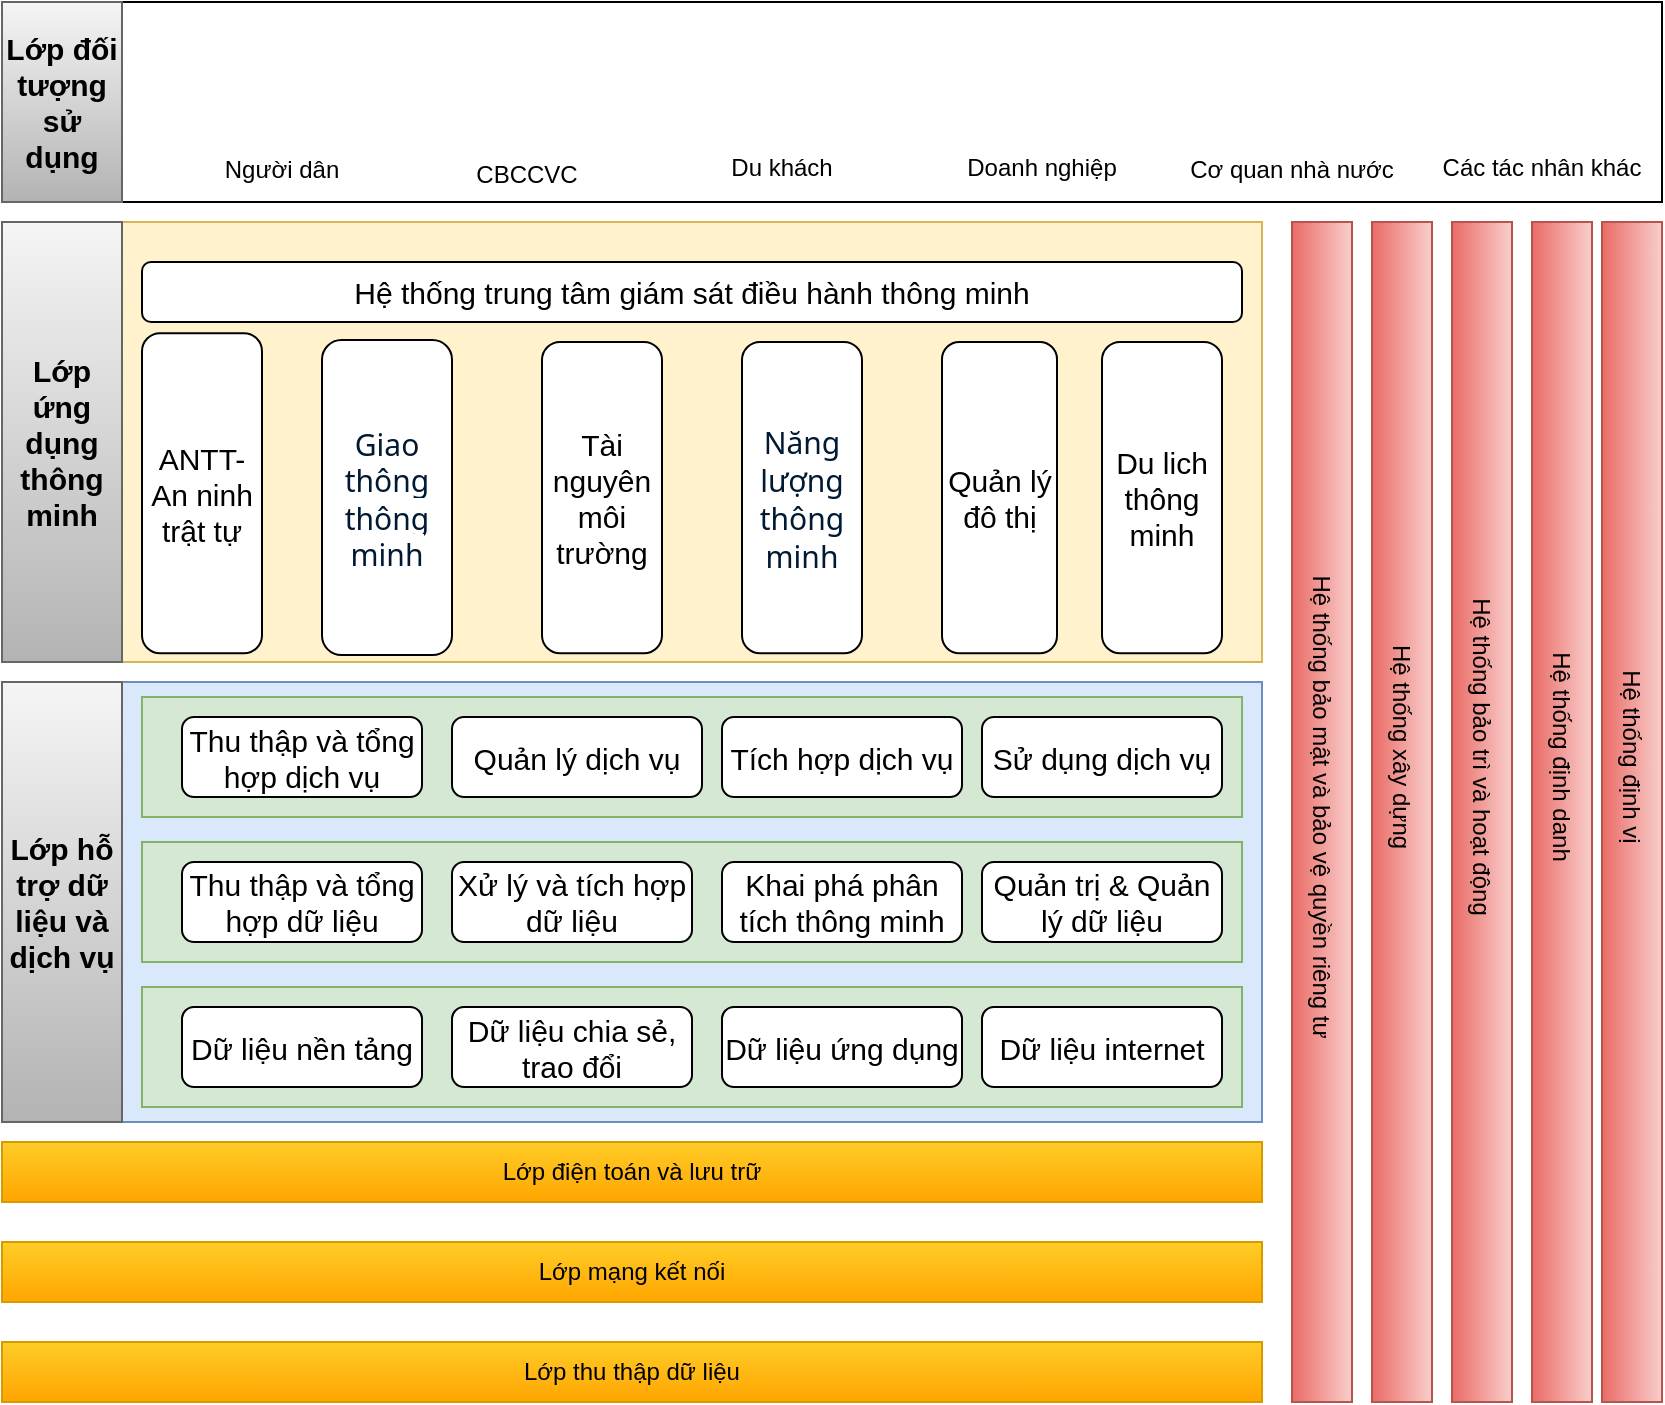 <mxfile version="20.2.2" type="github" pages="2">
  <diagram id="SF1TYB0Ha5Lxseoj5ab4" name="SDTQ">
    <mxGraphModel dx="965" dy="1424" grid="1" gridSize="10" guides="1" tooltips="1" connect="1" arrows="1" fold="1" page="1" pageScale="1" pageWidth="1169" pageHeight="827" math="0" shadow="0">
      <root>
        <mxCell id="0" />
        <mxCell id="1" parent="0" />
        <mxCell id="wMdmDeeaGHVgdiBrAZcu-2" value="Lớp điện toán và lưu trữ" style="rounded=0;whiteSpace=wrap;html=1;fillColor=#ffcd28;gradientColor=#ffa500;strokeColor=#d79b00;" vertex="1" parent="1">
          <mxGeometry x="20" y="390" width="630" height="30" as="geometry" />
        </mxCell>
        <mxCell id="wMdmDeeaGHVgdiBrAZcu-3" value="Lớp mạng kết nối" style="rounded=0;whiteSpace=wrap;html=1;fillColor=#ffcd28;gradientColor=#ffa500;strokeColor=#d79b00;" vertex="1" parent="1">
          <mxGeometry x="20" y="440" width="630" height="30" as="geometry" />
        </mxCell>
        <mxCell id="wMdmDeeaGHVgdiBrAZcu-4" value="Lớp thu thập dữ liệu" style="rounded=0;whiteSpace=wrap;html=1;fillColor=#ffcd28;gradientColor=#ffa500;strokeColor=#d79b00;" vertex="1" parent="1">
          <mxGeometry x="20" y="490" width="630" height="30" as="geometry" />
        </mxCell>
        <mxCell id="wMdmDeeaGHVgdiBrAZcu-5" value="" style="rounded=0;whiteSpace=wrap;html=1;direction=south;fillColor=#f8cecc;gradientColor=#ea6b66;strokeColor=#b85450;" vertex="1" parent="1">
          <mxGeometry x="665" y="-70" width="30" height="590" as="geometry" />
        </mxCell>
        <mxCell id="wMdmDeeaGHVgdiBrAZcu-6" value="" style="rounded=0;whiteSpace=wrap;html=1;direction=south;fillColor=#f8cecc;gradientColor=#ea6b66;strokeColor=#b85450;" vertex="1" parent="1">
          <mxGeometry x="705" y="-70" width="30" height="590" as="geometry" />
        </mxCell>
        <mxCell id="wMdmDeeaGHVgdiBrAZcu-7" value="" style="rounded=0;whiteSpace=wrap;html=1;direction=south;fillColor=#f8cecc;gradientColor=#ea6b66;strokeColor=#b85450;" vertex="1" parent="1">
          <mxGeometry x="745" y="-70" width="30" height="590" as="geometry" />
        </mxCell>
        <mxCell id="wMdmDeeaGHVgdiBrAZcu-8" value="" style="rounded=0;whiteSpace=wrap;html=1;direction=south;fillColor=#f8cecc;gradientColor=#ea6b66;strokeColor=#b85450;" vertex="1" parent="1">
          <mxGeometry x="785" y="-70" width="30" height="590" as="geometry" />
        </mxCell>
        <mxCell id="wMdmDeeaGHVgdiBrAZcu-9" value="" style="rounded=0;whiteSpace=wrap;html=1;direction=south;fillColor=#f8cecc;gradientColor=#ea6b66;strokeColor=#b85450;" vertex="1" parent="1">
          <mxGeometry x="820" y="-70" width="30" height="590" as="geometry" />
        </mxCell>
        <mxCell id="wMdmDeeaGHVgdiBrAZcu-10" value="Hệ thống định vị" style="text;html=1;strokeColor=none;fillColor=none;align=center;verticalAlign=middle;whiteSpace=wrap;rounded=0;rotation=90;" vertex="1" parent="1">
          <mxGeometry x="775" y="182.5" width="120" height="30" as="geometry" />
        </mxCell>
        <mxCell id="wMdmDeeaGHVgdiBrAZcu-11" value="Hệ thống định danh" style="text;html=1;strokeColor=none;fillColor=none;align=center;verticalAlign=middle;whiteSpace=wrap;rounded=0;rotation=90;" vertex="1" parent="1">
          <mxGeometry x="740" y="182.5" width="120" height="30" as="geometry" />
        </mxCell>
        <mxCell id="wMdmDeeaGHVgdiBrAZcu-12" value="Hệ thống bảo mật và bảo vệ quyền riêng tư" style="text;html=1;strokeColor=none;fillColor=none;align=center;verticalAlign=middle;whiteSpace=wrap;rounded=0;rotation=90;" vertex="1" parent="1">
          <mxGeometry x="540" y="207.5" width="280" height="30" as="geometry" />
        </mxCell>
        <mxCell id="wMdmDeeaGHVgdiBrAZcu-13" value="Hệ thống xây dựng" style="text;html=1;strokeColor=none;fillColor=none;align=center;verticalAlign=middle;whiteSpace=wrap;rounded=0;rotation=90;" vertex="1" parent="1">
          <mxGeometry x="620" y="177.5" width="200" height="30" as="geometry" />
        </mxCell>
        <mxCell id="wMdmDeeaGHVgdiBrAZcu-14" value="Hệ thống bảo trì và hoạt động" style="text;html=1;strokeColor=none;fillColor=none;align=center;verticalAlign=middle;whiteSpace=wrap;rounded=0;rotation=90;" vertex="1" parent="1">
          <mxGeometry x="660" y="182.5" width="200" height="30" as="geometry" />
        </mxCell>
        <mxCell id="wMdmDeeaGHVgdiBrAZcu-16" value="" style="rounded=0;whiteSpace=wrap;html=1;fillColor=#dae8fc;strokeColor=#6c8ebf;" vertex="1" parent="1">
          <mxGeometry x="20" y="160" width="630" height="220" as="geometry" />
        </mxCell>
        <mxCell id="wMdmDeeaGHVgdiBrAZcu-17" value="&lt;font style=&quot;font-size: 15px;&quot;&gt;Lớp hỗ trợ dữ liệu và dịch vụ&lt;/font&gt;" style="text;html=1;strokeColor=#666666;fillColor=#f5f5f5;align=center;verticalAlign=middle;whiteSpace=wrap;rounded=0;fontStyle=1;fontSize=15;gradientColor=#b3b3b3;" vertex="1" parent="1">
          <mxGeometry x="20" y="160" width="60" height="220" as="geometry" />
        </mxCell>
        <mxCell id="wMdmDeeaGHVgdiBrAZcu-18" value="" style="rounded=0;whiteSpace=wrap;html=1;fillColor=#d5e8d4;strokeColor=#82b366;" vertex="1" parent="1">
          <mxGeometry x="90" y="167.5" width="550" height="60" as="geometry" />
        </mxCell>
        <mxCell id="wMdmDeeaGHVgdiBrAZcu-19" value="" style="rounded=0;whiteSpace=wrap;html=1;fillColor=#d5e8d4;strokeColor=#82b366;" vertex="1" parent="1">
          <mxGeometry x="90" y="240" width="550" height="60" as="geometry" />
        </mxCell>
        <mxCell id="wMdmDeeaGHVgdiBrAZcu-20" value="" style="rounded=0;whiteSpace=wrap;html=1;fillColor=#d5e8d4;strokeColor=#82b366;" vertex="1" parent="1">
          <mxGeometry x="90" y="312.5" width="550" height="60" as="geometry" />
        </mxCell>
        <mxCell id="wMdmDeeaGHVgdiBrAZcu-21" value="&lt;font style=&quot;font-size: 15px;&quot;&gt;Thu thập và tổng hợp dịch vụ&lt;/font&gt;" style="rounded=1;whiteSpace=wrap;html=1;" vertex="1" parent="1">
          <mxGeometry x="110" y="177.5" width="120" height="40" as="geometry" />
        </mxCell>
        <mxCell id="wMdmDeeaGHVgdiBrAZcu-22" value="&lt;font style=&quot;font-size: 15px;&quot;&gt;Dữ liệu nền tảng&lt;/font&gt;" style="rounded=1;whiteSpace=wrap;html=1;" vertex="1" parent="1">
          <mxGeometry x="110" y="322.5" width="120" height="40" as="geometry" />
        </mxCell>
        <mxCell id="wMdmDeeaGHVgdiBrAZcu-24" value="&lt;font style=&quot;font-size: 15px;&quot;&gt;Quản lý dịch vụ&lt;/font&gt;" style="rounded=1;whiteSpace=wrap;html=1;" vertex="1" parent="1">
          <mxGeometry x="245" y="177.5" width="125" height="40" as="geometry" />
        </mxCell>
        <mxCell id="wMdmDeeaGHVgdiBrAZcu-26" value="&lt;span style=&quot;font-size: 15px;&quot;&gt;Thu thập và tổng hợp dữ liệu&lt;/span&gt;" style="rounded=1;whiteSpace=wrap;html=1;" vertex="1" parent="1">
          <mxGeometry x="110" y="250" width="120" height="40" as="geometry" />
        </mxCell>
        <mxCell id="wMdmDeeaGHVgdiBrAZcu-27" value="" style="rounded=0;whiteSpace=wrap;html=1;fillColor=#fff2cc;strokeColor=#d6b656;" vertex="1" parent="1">
          <mxGeometry x="20" y="-70" width="630" height="220" as="geometry" />
        </mxCell>
        <mxCell id="wMdmDeeaGHVgdiBrAZcu-28" value="&lt;font style=&quot;font-size: 15px;&quot;&gt;Lớp ứng dụng thông minh&lt;/font&gt;" style="text;html=1;strokeColor=#666666;fillColor=#f5f5f5;align=center;verticalAlign=middle;whiteSpace=wrap;rounded=0;fontStyle=1;fontSize=15;gradientColor=#b3b3b3;" vertex="1" parent="1">
          <mxGeometry x="20" y="-70" width="60" height="220" as="geometry" />
        </mxCell>
        <mxCell id="wMdmDeeaGHVgdiBrAZcu-32" value="&lt;font style=&quot;font-size: 15px;&quot;&gt;Quản lý đô thị&lt;/font&gt;" style="rounded=1;whiteSpace=wrap;html=1;direction=north;" vertex="1" parent="1">
          <mxGeometry x="490" y="-10" width="57.5" height="155.62" as="geometry" />
        </mxCell>
        <mxCell id="wMdmDeeaGHVgdiBrAZcu-33" value="&lt;font style=&quot;font-size: 15px;&quot;&gt;Tài nguyên môi trường&lt;/font&gt;" style="rounded=1;whiteSpace=wrap;html=1;direction=south;" vertex="1" parent="1">
          <mxGeometry x="290" y="-10" width="60" height="155.62" as="geometry" />
        </mxCell>
        <mxCell id="wMdmDeeaGHVgdiBrAZcu-34" value="&lt;span style=&quot;color: rgb(0, 26, 51); font-family: &amp;quot;Segoe UI&amp;quot;, SegoeuiPc, &amp;quot;San Francisco&amp;quot;, &amp;quot;Helvetica Neue&amp;quot;, Helvetica, &amp;quot;Lucida Grande&amp;quot;, Roboto, Ubuntu, Tahoma, &amp;quot;Microsoft Sans Serif&amp;quot;, Arial, sans-serif; font-size: 15px; text-align: start; background-color: rgb(255, 255, 255);&quot;&gt;Giao thông thông minh&lt;/span&gt;" style="rounded=1;whiteSpace=wrap;html=1;direction=south;" vertex="1" parent="1">
          <mxGeometry x="180" y="-10.94" width="65" height="157.5" as="geometry" />
        </mxCell>
        <mxCell id="wMdmDeeaGHVgdiBrAZcu-35" value="&lt;font style=&quot;font-size: 15px;&quot;&gt;Du lich thông minh&lt;/font&gt;" style="rounded=1;whiteSpace=wrap;html=1;direction=south;" vertex="1" parent="1">
          <mxGeometry x="570" y="-10" width="60" height="155.62" as="geometry" />
        </mxCell>
        <mxCell id="wMdmDeeaGHVgdiBrAZcu-36" value="&lt;div style=&quot;&quot;&gt;&lt;span style=&quot;background-color: initial; font-size: 15px;&quot;&gt;&lt;font face=&quot;Segoe UI, SegoeuiPc, San Francisco, Helvetica Neue, Helvetica, Lucida Grande, Roboto, Ubuntu, Tahoma, Microsoft Sans Serif, Arial, sans-serif&quot; color=&quot;#001a33&quot;&gt;Năng lượng thông minh&lt;/font&gt;&lt;/span&gt;&lt;/div&gt;" style="rounded=1;whiteSpace=wrap;html=1;direction=south;align=center;" vertex="1" parent="1">
          <mxGeometry x="390" y="-10" width="60" height="155.62" as="geometry" />
        </mxCell>
        <mxCell id="wMdmDeeaGHVgdiBrAZcu-37" value="&lt;span style=&quot;font-size: 15px;&quot;&gt;ANTT-An ninh trật tự&lt;/span&gt;" style="rounded=1;whiteSpace=wrap;html=1;direction=south;" vertex="1" parent="1">
          <mxGeometry x="90" y="-14.38" width="60" height="160" as="geometry" />
        </mxCell>
        <mxCell id="wMdmDeeaGHVgdiBrAZcu-38" value="&lt;font style=&quot;font-size: 15px;&quot;&gt;Tích hợp dịch vụ&lt;/font&gt;" style="rounded=1;whiteSpace=wrap;html=1;" vertex="1" parent="1">
          <mxGeometry x="380" y="177.5" width="120" height="40" as="geometry" />
        </mxCell>
        <mxCell id="wMdmDeeaGHVgdiBrAZcu-39" value="&lt;font style=&quot;font-size: 15px;&quot;&gt;Sử dụng dịch vụ&lt;/font&gt;" style="rounded=1;whiteSpace=wrap;html=1;" vertex="1" parent="1">
          <mxGeometry x="510" y="177.5" width="120" height="40" as="geometry" />
        </mxCell>
        <mxCell id="wMdmDeeaGHVgdiBrAZcu-40" value="&lt;span style=&quot;font-size: 15px;&quot;&gt;Xử lý và tích hợp dữ liệu&lt;/span&gt;" style="rounded=1;whiteSpace=wrap;html=1;" vertex="1" parent="1">
          <mxGeometry x="245" y="250" width="120" height="40" as="geometry" />
        </mxCell>
        <mxCell id="wMdmDeeaGHVgdiBrAZcu-41" value="&lt;span style=&quot;font-size: 15px;&quot;&gt;Khai phá phân tích thông minh&lt;/span&gt;" style="rounded=1;whiteSpace=wrap;html=1;" vertex="1" parent="1">
          <mxGeometry x="380" y="250" width="120" height="40" as="geometry" />
        </mxCell>
        <mxCell id="wMdmDeeaGHVgdiBrAZcu-42" value="&lt;span style=&quot;font-size: 15px;&quot;&gt;Quản trị &amp;amp; Quản lý dữ liệu&lt;/span&gt;" style="rounded=1;whiteSpace=wrap;html=1;" vertex="1" parent="1">
          <mxGeometry x="510" y="250" width="120" height="40" as="geometry" />
        </mxCell>
        <mxCell id="wMdmDeeaGHVgdiBrAZcu-43" value="&lt;font style=&quot;font-size: 15px;&quot;&gt;Dữ liệu chia sẻ, trao đổi&lt;/font&gt;" style="rounded=1;whiteSpace=wrap;html=1;" vertex="1" parent="1">
          <mxGeometry x="245" y="322.5" width="120" height="40" as="geometry" />
        </mxCell>
        <mxCell id="wMdmDeeaGHVgdiBrAZcu-44" value="&lt;font style=&quot;font-size: 15px;&quot;&gt;Dữ liệu ứng dụng&lt;/font&gt;" style="rounded=1;whiteSpace=wrap;html=1;" vertex="1" parent="1">
          <mxGeometry x="380" y="322.5" width="120" height="40" as="geometry" />
        </mxCell>
        <mxCell id="wMdmDeeaGHVgdiBrAZcu-45" value="&lt;font style=&quot;font-size: 15px;&quot;&gt;Dữ liệu internet&lt;/font&gt;" style="rounded=1;whiteSpace=wrap;html=1;" vertex="1" parent="1">
          <mxGeometry x="510" y="322.5" width="120" height="40" as="geometry" />
        </mxCell>
        <mxCell id="wMdmDeeaGHVgdiBrAZcu-46" value="Hệ thống trung tâm giám sát điều hành thông minh" style="rounded=1;whiteSpace=wrap;html=1;fontSize=15;" vertex="1" parent="1">
          <mxGeometry x="90" y="-50" width="550" height="30" as="geometry" />
        </mxCell>
        <mxCell id="wMdmDeeaGHVgdiBrAZcu-47" value="" style="rounded=0;whiteSpace=wrap;html=1;fontSize=15;" vertex="1" parent="1">
          <mxGeometry x="20" y="-180" width="830" height="100" as="geometry" />
        </mxCell>
        <mxCell id="wMdmDeeaGHVgdiBrAZcu-48" value="&lt;font style=&quot;font-size: 15px;&quot;&gt;Lớp đối tượng sử dụng&lt;/font&gt;" style="text;html=1;strokeColor=#666666;fillColor=#f5f5f5;align=center;verticalAlign=middle;whiteSpace=wrap;rounded=0;fontStyle=1;fontSize=15;gradientColor=#b3b3b3;" vertex="1" parent="1">
          <mxGeometry x="20" y="-180" width="60" height="100" as="geometry" />
        </mxCell>
        <mxCell id="wMdmDeeaGHVgdiBrAZcu-49" value="Người dân" style="shape=image;verticalLabelPosition=bottom;labelBackgroundColor=default;verticalAlign=top;aspect=fixed;imageAspect=0;image=https://png.pngtree.com/png-clipart/20190520/original/pngtree-vector-users-icon-png-image_4144740.jpg;" vertex="1" parent="1">
          <mxGeometry x="130" y="-170" width="60" height="60" as="geometry" />
        </mxCell>
        <mxCell id="wMdmDeeaGHVgdiBrAZcu-52" value="Du khách" style="shape=image;verticalLabelPosition=bottom;labelBackgroundColor=default;verticalAlign=top;aspect=fixed;imageAspect=0;image=https://banner2.cleanpng.com/20180605/fzb/kisspng-travel-computer-icons-tour-operator-tourism-hotel-one-day-tour-5b16979a8e68a2.175.jpg;" vertex="1" parent="1">
          <mxGeometry x="360" y="-168.84" width="100" height="57.69" as="geometry" />
        </mxCell>
        <mxCell id="wMdmDeeaGHVgdiBrAZcu-53" value="Doanh nghiệp" style="shape=image;verticalLabelPosition=bottom;labelBackgroundColor=default;verticalAlign=top;aspect=fixed;imageAspect=0;image=https://vietnam.atalink.com/about/wp-content/themes/atalink/assets/images/icon_body_seller1.png;" vertex="1" parent="1">
          <mxGeometry x="515" y="-157.11" width="50" height="45.96" as="geometry" />
        </mxCell>
        <mxCell id="wMdmDeeaGHVgdiBrAZcu-54" value="Cơ quan nhà nước" style="shape=image;verticalLabelPosition=bottom;labelBackgroundColor=default;verticalAlign=top;aspect=fixed;imageAspect=0;image=https://luathoangphi.vn/wp-content/uploads/2021/01/T%E1%BA%A1i-s-tai-sao-noi-quan-ly-hanh-chinh-nha-nuoc-la-thuc-thi-quyen-hanh-phap-1.jpg;" vertex="1" parent="1">
          <mxGeometry x="620" y="-163.83" width="90" height="53.83" as="geometry" />
        </mxCell>
        <mxCell id="wMdmDeeaGHVgdiBrAZcu-55" value="CBCCVC" style="shape=image;verticalLabelPosition=bottom;labelBackgroundColor=default;verticalAlign=top;aspect=fixed;imageAspect=0;image=https://png.pngtree.com/png-clipart/20191121/original/pngtree-soldier-glyph-icon-vector-png-image_5142685.jpg;" vertex="1" parent="1">
          <mxGeometry x="250" y="-172.51" width="65" height="65" as="geometry" />
        </mxCell>
        <mxCell id="wMdmDeeaGHVgdiBrAZcu-56" value="Các tác nhân khác" style="shape=image;verticalLabelPosition=bottom;labelBackgroundColor=default;verticalAlign=top;aspect=fixed;imageAspect=0;image=https://icon-library.com/images/icon-people-png/icon-people-png-16.jpg;" vertex="1" parent="1">
          <mxGeometry x="760" y="-171.15" width="60" height="60" as="geometry" />
        </mxCell>
      </root>
    </mxGraphModel>
  </diagram>
  <diagram id="67mNHkzld6p88PqybnzE" name="DATA-LAKE">
    <mxGraphModel dx="965" dy="597" grid="1" gridSize="10" guides="1" tooltips="1" connect="1" arrows="1" fold="1" page="1" pageScale="1" pageWidth="1169" pageHeight="827" math="0" shadow="0">
      <root>
        <mxCell id="0" />
        <mxCell id="1" parent="0" />
      </root>
    </mxGraphModel>
  </diagram>
</mxfile>
